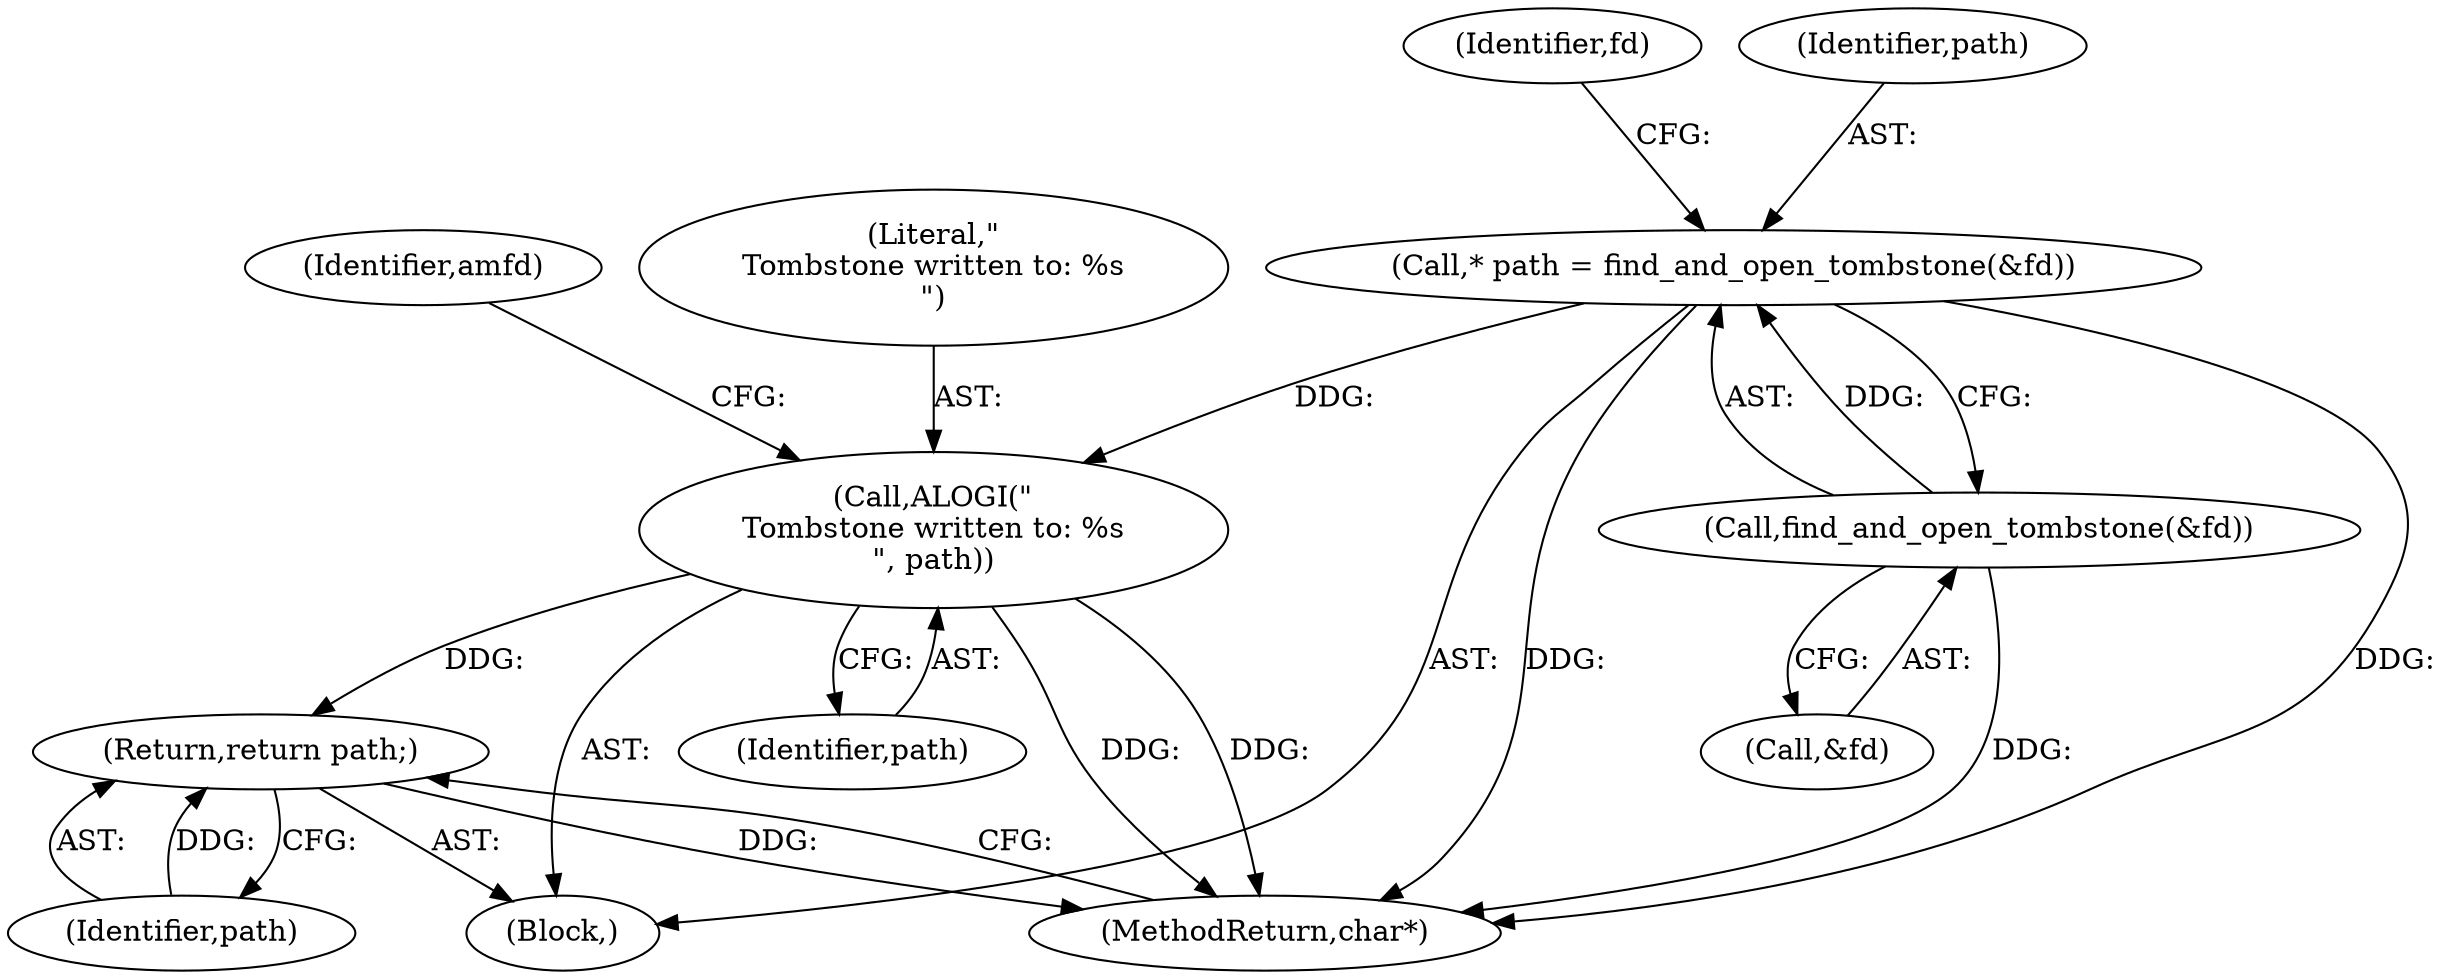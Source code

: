 digraph "0_Android_81df1cc77722000f8d0025c1ab00ced123aa573c@pointer" {
"1000175" [label="(Call,ALOGI(\"\nTombstone written to: %s\n\", path))"];
"1000127" [label="(Call,* path = find_and_open_tombstone(&fd))"];
"1000129" [label="(Call,find_and_open_tombstone(&fd))"];
"1000182" [label="(Return,return path;)"];
"1000175" [label="(Call,ALOGI(\"\nTombstone written to: %s\n\", path))"];
"1000183" [label="(Identifier,path)"];
"1000109" [label="(Block,)"];
"1000179" [label="(Identifier,amfd)"];
"1000177" [label="(Identifier,path)"];
"1000130" [label="(Call,&fd)"];
"1000176" [label="(Literal,\"\nTombstone written to: %s\n\")"];
"1000127" [label="(Call,* path = find_and_open_tombstone(&fd))"];
"1000129" [label="(Call,find_and_open_tombstone(&fd))"];
"1000182" [label="(Return,return path;)"];
"1000134" [label="(Identifier,fd)"];
"1000128" [label="(Identifier,path)"];
"1000184" [label="(MethodReturn,char*)"];
"1000175" -> "1000109"  [label="AST: "];
"1000175" -> "1000177"  [label="CFG: "];
"1000176" -> "1000175"  [label="AST: "];
"1000177" -> "1000175"  [label="AST: "];
"1000179" -> "1000175"  [label="CFG: "];
"1000175" -> "1000184"  [label="DDG: "];
"1000175" -> "1000184"  [label="DDG: "];
"1000127" -> "1000175"  [label="DDG: "];
"1000175" -> "1000182"  [label="DDG: "];
"1000127" -> "1000109"  [label="AST: "];
"1000127" -> "1000129"  [label="CFG: "];
"1000128" -> "1000127"  [label="AST: "];
"1000129" -> "1000127"  [label="AST: "];
"1000134" -> "1000127"  [label="CFG: "];
"1000127" -> "1000184"  [label="DDG: "];
"1000127" -> "1000184"  [label="DDG: "];
"1000129" -> "1000127"  [label="DDG: "];
"1000129" -> "1000130"  [label="CFG: "];
"1000130" -> "1000129"  [label="AST: "];
"1000129" -> "1000184"  [label="DDG: "];
"1000182" -> "1000109"  [label="AST: "];
"1000182" -> "1000183"  [label="CFG: "];
"1000183" -> "1000182"  [label="AST: "];
"1000184" -> "1000182"  [label="CFG: "];
"1000182" -> "1000184"  [label="DDG: "];
"1000183" -> "1000182"  [label="DDG: "];
}
